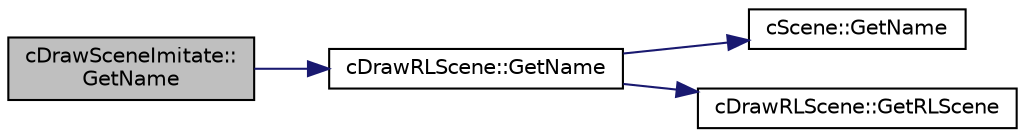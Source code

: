 digraph "cDrawSceneImitate::GetName"
{
 // LATEX_PDF_SIZE
  edge [fontname="Helvetica",fontsize="10",labelfontname="Helvetica",labelfontsize="10"];
  node [fontname="Helvetica",fontsize="10",shape=record];
  rankdir="LR";
  Node1 [label="cDrawSceneImitate::\lGetName",height=0.2,width=0.4,color="black", fillcolor="grey75", style="filled", fontcolor="black",tooltip=" "];
  Node1 -> Node2 [color="midnightblue",fontsize="10",style="solid",fontname="Helvetica"];
  Node2 [label="cDrawRLScene::GetName",height=0.2,width=0.4,color="black", fillcolor="white", style="filled",URL="$classc_draw_r_l_scene.html#a86e14a31d2e30287b4bd3c2f810949af",tooltip=" "];
  Node2 -> Node3 [color="midnightblue",fontsize="10",style="solid",fontname="Helvetica"];
  Node3 [label="cScene::GetName",height=0.2,width=0.4,color="black", fillcolor="white", style="filled",URL="$classc_scene.html#affb3351abbcd192357e173e37530d8ec",tooltip=" "];
  Node2 -> Node4 [color="midnightblue",fontsize="10",style="solid",fontname="Helvetica"];
  Node4 [label="cDrawRLScene::GetRLScene",height=0.2,width=0.4,color="black", fillcolor="white", style="filled",URL="$classc_draw_r_l_scene.html#ae74ea7ec3530727a49e34bc4733b3de7",tooltip=" "];
}
